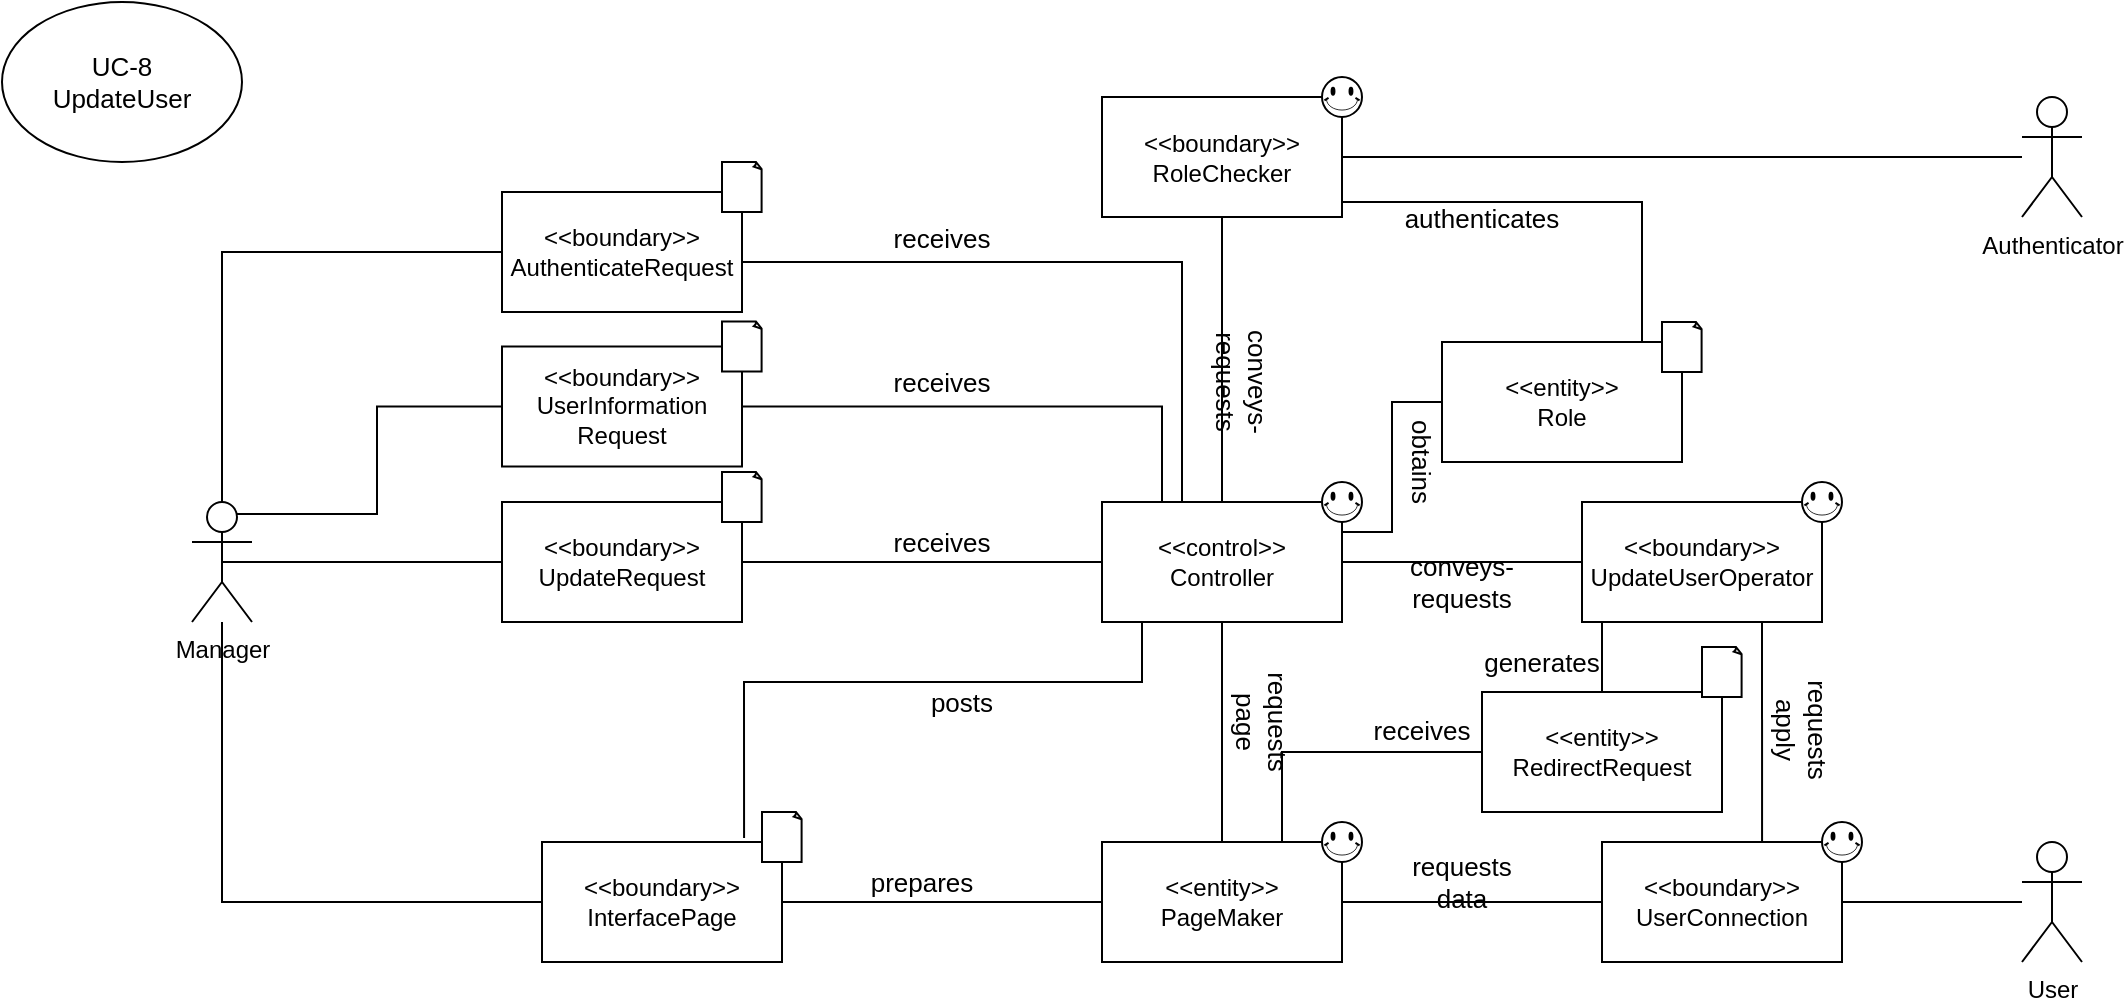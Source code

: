 <mxfile version="14.5.10" type="device"><diagram id="kgpKYQtTHZ0yAKxKKP6v" name="Page-1"><mxGraphModel dx="2272" dy="794" grid="1" gridSize="10" guides="1" tooltips="1" connect="1" arrows="1" fold="1" page="1" pageScale="1" pageWidth="850" pageHeight="1100" math="0" shadow="0"><root><mxCell id="0"/><mxCell id="1" parent="0"/><mxCell id="-DmD9gANQzE5ERQFB1o6-6" style="edgeStyle=orthogonalEdgeStyle;rounded=0;orthogonalLoop=1;jettySize=auto;html=1;exitX=0.25;exitY=1;exitDx=0;exitDy=0;entryX=0.5;entryY=0;entryDx=0;entryDy=0;endArrow=none;endFill=0;" parent="1" source="GVfgAiBOaEd9qpSt7E3c-1" target="-DmD9gANQzE5ERQFB1o6-2" edge="1"><mxGeometry relative="1" as="geometry"><Array as="points"><mxPoint x="250" y="390"/></Array></mxGeometry></mxCell><mxCell id="1H0QQicUhdirlvT4cqDt-1" style="edgeStyle=orthogonalEdgeStyle;rounded=0;orthogonalLoop=1;jettySize=auto;html=1;exitX=0.75;exitY=1;exitDx=0;exitDy=0;entryX=0.667;entryY=0.017;entryDx=0;entryDy=0;entryPerimeter=0;endArrow=none;endFill=0;" edge="1" parent="1" source="GVfgAiBOaEd9qpSt7E3c-1" target="GVfgAiBOaEd9qpSt7E3c-3"><mxGeometry relative="1" as="geometry"/></mxCell><mxCell id="GVfgAiBOaEd9qpSt7E3c-1" value="&amp;lt;&amp;lt;boundary&amp;gt;&amp;gt;&lt;br&gt;UpdateUserOperator" style="rounded=0;whiteSpace=wrap;html=1;" parent="1" vertex="1"><mxGeometry x="240" y="330" width="120" height="60" as="geometry"/></mxCell><mxCell id="GVfgAiBOaEd9qpSt7E3c-20" style="edgeStyle=orthogonalEdgeStyle;rounded=0;orthogonalLoop=1;jettySize=auto;html=1;endArrow=none;endFill=0;exitX=0.5;exitY=0.5;exitDx=0;exitDy=0;exitPerimeter=0;" parent="1" source="GVfgAiBOaEd9qpSt7E3c-2" target="GVfgAiBOaEd9qpSt7E3c-6" edge="1"><mxGeometry relative="1" as="geometry"/></mxCell><mxCell id="oRVzaBjkvqhG3Q2vVWlx-6" style="edgeStyle=orthogonalEdgeStyle;rounded=0;orthogonalLoop=1;jettySize=auto;html=1;exitX=0.75;exitY=0.1;exitDx=0;exitDy=0;exitPerimeter=0;entryX=0;entryY=0.5;entryDx=0;entryDy=0;endArrow=none;endFill=0;" parent="1" source="GVfgAiBOaEd9qpSt7E3c-2" target="oRVzaBjkvqhG3Q2vVWlx-1" edge="1"><mxGeometry relative="1" as="geometry"/></mxCell><mxCell id="GVfgAiBOaEd9qpSt7E3c-2" value="Manager" style="shape=umlActor;verticalLabelPosition=bottom;verticalAlign=top;html=1;outlineConnect=0;" parent="1" vertex="1"><mxGeometry x="-455" y="330" width="30" height="60" as="geometry"/></mxCell><mxCell id="GVfgAiBOaEd9qpSt7E3c-26" style="edgeStyle=orthogonalEdgeStyle;rounded=0;orthogonalLoop=1;jettySize=auto;html=1;endArrow=none;endFill=0;" parent="1" source="GVfgAiBOaEd9qpSt7E3c-3" target="GVfgAiBOaEd9qpSt7E3c-12" edge="1"><mxGeometry relative="1" as="geometry"/></mxCell><mxCell id="GVfgAiBOaEd9qpSt7E3c-3" value="&amp;lt;&amp;lt;boundary&amp;gt;&amp;gt;&lt;br&gt;UserConnection" style="rounded=0;whiteSpace=wrap;html=1;" parent="1" vertex="1"><mxGeometry x="250" y="500" width="120" height="60" as="geometry"/></mxCell><mxCell id="GVfgAiBOaEd9qpSt7E3c-29" style="edgeStyle=orthogonalEdgeStyle;rounded=0;orthogonalLoop=1;jettySize=auto;html=1;entryX=0.5;entryY=0;entryDx=0;entryDy=0;endArrow=none;endFill=0;" parent="1" source="GVfgAiBOaEd9qpSt7E3c-4" target="GVfgAiBOaEd9qpSt7E3c-8" edge="1"><mxGeometry relative="1" as="geometry"/></mxCell><mxCell id="GVfgAiBOaEd9qpSt7E3c-4" value="&amp;lt;&amp;lt;boundary&amp;gt;&amp;gt;&lt;br&gt;RoleChecker" style="rounded=0;whiteSpace=wrap;html=1;" parent="1" vertex="1"><mxGeometry y="127.5" width="120" height="60" as="geometry"/></mxCell><mxCell id="GVfgAiBOaEd9qpSt7E3c-15" style="edgeStyle=orthogonalEdgeStyle;rounded=0;orthogonalLoop=1;jettySize=auto;html=1;entryX=0.5;entryY=0;entryDx=0;entryDy=0;entryPerimeter=0;endArrow=none;endFill=0;" parent="1" source="GVfgAiBOaEd9qpSt7E3c-5" target="GVfgAiBOaEd9qpSt7E3c-2" edge="1"><mxGeometry relative="1" as="geometry"/></mxCell><mxCell id="GVfgAiBOaEd9qpSt7E3c-28" style="edgeStyle=orthogonalEdgeStyle;rounded=0;orthogonalLoop=1;jettySize=auto;html=1;entryX=0.25;entryY=0;entryDx=0;entryDy=0;endArrow=none;endFill=0;" parent="1" source="GVfgAiBOaEd9qpSt7E3c-5" target="GVfgAiBOaEd9qpSt7E3c-8" edge="1"><mxGeometry relative="1" as="geometry"><Array as="points"><mxPoint x="40" y="210"/><mxPoint x="40" y="330"/></Array></mxGeometry></mxCell><mxCell id="GVfgAiBOaEd9qpSt7E3c-5" value="&amp;lt;&amp;lt;boundary&amp;gt;&amp;gt;&lt;br&gt;AuthenticateRequest" style="rounded=0;whiteSpace=wrap;html=1;" parent="1" vertex="1"><mxGeometry x="-300" y="175" width="120" height="60" as="geometry"/></mxCell><mxCell id="GVfgAiBOaEd9qpSt7E3c-33" style="edgeStyle=orthogonalEdgeStyle;rounded=0;orthogonalLoop=1;jettySize=auto;html=1;fontSize=13;endArrow=none;endFill=0;" parent="1" source="GVfgAiBOaEd9qpSt7E3c-6" target="GVfgAiBOaEd9qpSt7E3c-8" edge="1"><mxGeometry relative="1" as="geometry"/></mxCell><mxCell id="GVfgAiBOaEd9qpSt7E3c-6" value="&amp;lt;&amp;lt;boundary&amp;gt;&amp;gt;&lt;br&gt;UpdateRequest" style="rounded=0;whiteSpace=wrap;html=1;" parent="1" vertex="1"><mxGeometry x="-300" y="330" width="120" height="60" as="geometry"/></mxCell><mxCell id="GVfgAiBOaEd9qpSt7E3c-24" style="edgeStyle=orthogonalEdgeStyle;rounded=0;orthogonalLoop=1;jettySize=auto;html=1;endArrow=none;endFill=0;" parent="1" source="GVfgAiBOaEd9qpSt7E3c-7" target="GVfgAiBOaEd9qpSt7E3c-2" edge="1"><mxGeometry relative="1" as="geometry"/></mxCell><mxCell id="GVfgAiBOaEd9qpSt7E3c-7" value="&amp;lt;&amp;lt;boundary&amp;gt;&amp;gt;&lt;br&gt;InterfacePage" style="rounded=0;whiteSpace=wrap;html=1;" parent="1" vertex="1"><mxGeometry x="-280" y="500" width="120" height="60" as="geometry"/></mxCell><mxCell id="GVfgAiBOaEd9qpSt7E3c-18" style="edgeStyle=orthogonalEdgeStyle;rounded=0;orthogonalLoop=1;jettySize=auto;html=1;endArrow=none;endFill=0;" parent="1" source="GVfgAiBOaEd9qpSt7E3c-8" target="GVfgAiBOaEd9qpSt7E3c-1" edge="1"><mxGeometry relative="1" as="geometry"/></mxCell><mxCell id="GVfgAiBOaEd9qpSt7E3c-27" style="edgeStyle=orthogonalEdgeStyle;rounded=0;orthogonalLoop=1;jettySize=auto;html=1;entryX=0.842;entryY=-0.033;entryDx=0;entryDy=0;entryPerimeter=0;endArrow=none;endFill=0;" parent="1" source="GVfgAiBOaEd9qpSt7E3c-8" target="GVfgAiBOaEd9qpSt7E3c-7" edge="1"><mxGeometry relative="1" as="geometry"><Array as="points"><mxPoint x="20" y="420"/><mxPoint x="-179" y="420"/></Array></mxGeometry></mxCell><mxCell id="GVfgAiBOaEd9qpSt7E3c-45" style="edgeStyle=orthogonalEdgeStyle;rounded=0;orthogonalLoop=1;jettySize=auto;html=1;entryX=0.5;entryY=0;entryDx=0;entryDy=0;fontSize=13;endArrow=none;endFill=0;" parent="1" source="GVfgAiBOaEd9qpSt7E3c-8" target="GVfgAiBOaEd9qpSt7E3c-9" edge="1"><mxGeometry relative="1" as="geometry"/></mxCell><mxCell id="GVfgAiBOaEd9qpSt7E3c-8" value="&amp;lt;&amp;lt;control&amp;gt;&amp;gt;&lt;br&gt;Controller" style="rounded=0;whiteSpace=wrap;html=1;" parent="1" vertex="1"><mxGeometry y="330" width="120" height="60" as="geometry"/></mxCell><mxCell id="GVfgAiBOaEd9qpSt7E3c-23" style="edgeStyle=orthogonalEdgeStyle;rounded=0;orthogonalLoop=1;jettySize=auto;html=1;endArrow=none;endFill=0;" parent="1" source="GVfgAiBOaEd9qpSt7E3c-9" target="GVfgAiBOaEd9qpSt7E3c-7" edge="1"><mxGeometry relative="1" as="geometry"/></mxCell><mxCell id="GVfgAiBOaEd9qpSt7E3c-25" style="edgeStyle=orthogonalEdgeStyle;rounded=0;orthogonalLoop=1;jettySize=auto;html=1;endArrow=none;endFill=0;" parent="1" source="GVfgAiBOaEd9qpSt7E3c-9" target="GVfgAiBOaEd9qpSt7E3c-3" edge="1"><mxGeometry relative="1" as="geometry"/></mxCell><mxCell id="GVfgAiBOaEd9qpSt7E3c-9" value="&amp;lt;&amp;lt;entity&amp;gt;&amp;gt;&lt;br&gt;PageMaker" style="rounded=0;whiteSpace=wrap;html=1;" parent="1" vertex="1"><mxGeometry y="500" width="120" height="60" as="geometry"/></mxCell><mxCell id="GVfgAiBOaEd9qpSt7E3c-17" style="edgeStyle=orthogonalEdgeStyle;rounded=0;orthogonalLoop=1;jettySize=auto;html=1;entryX=1;entryY=0.25;entryDx=0;entryDy=0;endArrow=none;endFill=0;" parent="1" source="GVfgAiBOaEd9qpSt7E3c-10" target="GVfgAiBOaEd9qpSt7E3c-8" edge="1"><mxGeometry relative="1" as="geometry"/></mxCell><mxCell id="GVfgAiBOaEd9qpSt7E3c-19" style="edgeStyle=orthogonalEdgeStyle;rounded=0;orthogonalLoop=1;jettySize=auto;html=1;entryX=1;entryY=0.75;entryDx=0;entryDy=0;endArrow=none;endFill=0;" parent="1" source="GVfgAiBOaEd9qpSt7E3c-10" target="GVfgAiBOaEd9qpSt7E3c-4" edge="1"><mxGeometry relative="1" as="geometry"><Array as="points"><mxPoint x="270" y="180"/><mxPoint x="120" y="180"/></Array></mxGeometry></mxCell><mxCell id="GVfgAiBOaEd9qpSt7E3c-10" value="&amp;lt;&amp;lt;entity&amp;gt;&amp;gt;&lt;br&gt;Role" style="rounded=0;whiteSpace=wrap;html=1;" parent="1" vertex="1"><mxGeometry x="170" y="250" width="120" height="60" as="geometry"/></mxCell><mxCell id="GVfgAiBOaEd9qpSt7E3c-13" style="edgeStyle=orthogonalEdgeStyle;rounded=0;orthogonalLoop=1;jettySize=auto;html=1;entryX=1;entryY=0.5;entryDx=0;entryDy=0;endArrow=none;endFill=0;" parent="1" source="GVfgAiBOaEd9qpSt7E3c-11" target="GVfgAiBOaEd9qpSt7E3c-4" edge="1"><mxGeometry relative="1" as="geometry"/></mxCell><mxCell id="GVfgAiBOaEd9qpSt7E3c-11" value="Authenticator" style="shape=umlActor;verticalLabelPosition=bottom;verticalAlign=top;html=1;outlineConnect=0;" parent="1" vertex="1"><mxGeometry x="460" y="127.5" width="30" height="60" as="geometry"/></mxCell><mxCell id="GVfgAiBOaEd9qpSt7E3c-12" value="User" style="shape=umlActor;verticalLabelPosition=bottom;verticalAlign=top;html=1;outlineConnect=0;" parent="1" vertex="1"><mxGeometry x="460" y="500" width="30" height="60" as="geometry"/></mxCell><mxCell id="GVfgAiBOaEd9qpSt7E3c-30" value="receives" style="text;html=1;strokeColor=none;fillColor=none;align=center;verticalAlign=middle;whiteSpace=wrap;rounded=0;fontSize=13;" parent="1" vertex="1"><mxGeometry x="-100" y="187.5" width="40" height="20" as="geometry"/></mxCell><mxCell id="GVfgAiBOaEd9qpSt7E3c-34" value="receives" style="text;html=1;strokeColor=none;fillColor=none;align=center;verticalAlign=middle;whiteSpace=wrap;rounded=0;fontSize=13;" parent="1" vertex="1"><mxGeometry x="-100" y="340" width="40" height="20" as="geometry"/></mxCell><mxCell id="GVfgAiBOaEd9qpSt7E3c-35" value="posts" style="text;html=1;strokeColor=none;fillColor=none;align=center;verticalAlign=middle;whiteSpace=wrap;rounded=0;fontSize=13;" parent="1" vertex="1"><mxGeometry x="-90" y="420" width="40" height="20" as="geometry"/></mxCell><mxCell id="GVfgAiBOaEd9qpSt7E3c-38" value="prepares" style="text;html=1;strokeColor=none;fillColor=none;align=center;verticalAlign=middle;whiteSpace=wrap;rounded=0;fontSize=13;" parent="1" vertex="1"><mxGeometry x="-110" y="510" width="40" height="20" as="geometry"/></mxCell><mxCell id="GVfgAiBOaEd9qpSt7E3c-39" value="requests data" style="text;html=1;strokeColor=none;fillColor=none;align=center;verticalAlign=middle;whiteSpace=wrap;rounded=0;fontSize=13;" parent="1" vertex="1"><mxGeometry x="160" y="510" width="40" height="20" as="geometry"/></mxCell><mxCell id="GVfgAiBOaEd9qpSt7E3c-40" value="conveys-requests" style="text;html=1;strokeColor=none;fillColor=none;align=center;verticalAlign=middle;whiteSpace=wrap;rounded=0;fontSize=13;rotation=90;" parent="1" vertex="1"><mxGeometry x="50" y="260" width="40" height="20" as="geometry"/></mxCell><mxCell id="GVfgAiBOaEd9qpSt7E3c-41" value="conveys-requests" style="text;html=1;strokeColor=none;fillColor=none;align=center;verticalAlign=middle;whiteSpace=wrap;rounded=0;fontSize=13;" parent="1" vertex="1"><mxGeometry x="160" y="360" width="40" height="20" as="geometry"/></mxCell><mxCell id="GVfgAiBOaEd9qpSt7E3c-42" value="obtains" style="text;html=1;strokeColor=none;fillColor=none;align=center;verticalAlign=middle;whiteSpace=wrap;rounded=0;fontSize=13;rotation=90;" parent="1" vertex="1"><mxGeometry x="140" y="300" width="40" height="20" as="geometry"/></mxCell><mxCell id="GVfgAiBOaEd9qpSt7E3c-44" value="authenticates" style="text;html=1;strokeColor=none;fillColor=none;align=center;verticalAlign=middle;whiteSpace=wrap;rounded=0;fontSize=13;" parent="1" vertex="1"><mxGeometry x="170" y="177.5" width="40" height="20" as="geometry"/></mxCell><mxCell id="GVfgAiBOaEd9qpSt7E3c-46" value="requests page" style="text;html=1;strokeColor=none;fillColor=none;align=center;verticalAlign=middle;whiteSpace=wrap;rounded=0;fontSize=13;rotation=90;" parent="1" vertex="1"><mxGeometry x="60" y="430" width="40" height="20" as="geometry"/></mxCell><mxCell id="GVfgAiBOaEd9qpSt7E3c-47" value="" style="verticalLabelPosition=bottom;verticalAlign=top;html=1;shape=mxgraph.basic.smiley;fontSize=13;" parent="1" vertex="1"><mxGeometry x="110" y="490" width="20" height="20" as="geometry"/></mxCell><mxCell id="GVfgAiBOaEd9qpSt7E3c-48" value="" style="verticalLabelPosition=bottom;verticalAlign=top;html=1;shape=mxgraph.basic.smiley;fontSize=13;" parent="1" vertex="1"><mxGeometry x="110" y="320" width="20" height="20" as="geometry"/></mxCell><mxCell id="GVfgAiBOaEd9qpSt7E3c-50" value="" style="verticalLabelPosition=bottom;verticalAlign=top;html=1;shape=mxgraph.basic.smiley;fontSize=13;" parent="1" vertex="1"><mxGeometry x="110" y="117.5" width="20" height="20" as="geometry"/></mxCell><mxCell id="GVfgAiBOaEd9qpSt7E3c-51" value="" style="verticalLabelPosition=bottom;verticalAlign=top;html=1;shape=mxgraph.basic.smiley;fontSize=13;" parent="1" vertex="1"><mxGeometry x="350" y="320" width="20" height="20" as="geometry"/></mxCell><mxCell id="GVfgAiBOaEd9qpSt7E3c-52" value="" style="verticalLabelPosition=bottom;verticalAlign=top;html=1;shape=mxgraph.basic.smiley;fontSize=13;" parent="1" vertex="1"><mxGeometry x="360" y="490" width="20" height="20" as="geometry"/></mxCell><mxCell id="GVfgAiBOaEd9qpSt7E3c-53" value="" style="whiteSpace=wrap;html=1;shape=mxgraph.basic.document;fontSize=13;" parent="1" vertex="1"><mxGeometry x="280" y="240" width="20" height="25" as="geometry"/></mxCell><mxCell id="GVfgAiBOaEd9qpSt7E3c-56" value="" style="whiteSpace=wrap;html=1;shape=mxgraph.basic.document;fontSize=13;" parent="1" vertex="1"><mxGeometry x="-190" y="160" width="20" height="25" as="geometry"/></mxCell><mxCell id="GVfgAiBOaEd9qpSt7E3c-57" value="" style="whiteSpace=wrap;html=1;shape=mxgraph.basic.document;fontSize=13;" parent="1" vertex="1"><mxGeometry x="-190" y="315" width="20" height="25" as="geometry"/></mxCell><mxCell id="GVfgAiBOaEd9qpSt7E3c-58" value="" style="whiteSpace=wrap;html=1;shape=mxgraph.basic.document;fontSize=13;" parent="1" vertex="1"><mxGeometry x="-170" y="485" width="20" height="25" as="geometry"/></mxCell><mxCell id="GVfgAiBOaEd9qpSt7E3c-60" value="UC-8&lt;br&gt;UpdateUser" style="ellipse;whiteSpace=wrap;html=1;fontSize=13;" parent="1" vertex="1"><mxGeometry x="-550" y="80" width="120" height="80" as="geometry"/></mxCell><mxCell id="-DmD9gANQzE5ERQFB1o6-5" style="edgeStyle=orthogonalEdgeStyle;rounded=0;orthogonalLoop=1;jettySize=auto;html=1;exitX=0;exitY=0.5;exitDx=0;exitDy=0;entryX=0.75;entryY=0;entryDx=0;entryDy=0;endArrow=none;endFill=0;" parent="1" source="-DmD9gANQzE5ERQFB1o6-2" target="GVfgAiBOaEd9qpSt7E3c-9" edge="1"><mxGeometry relative="1" as="geometry"/></mxCell><mxCell id="-DmD9gANQzE5ERQFB1o6-2" value="&amp;lt;&amp;lt;entity&amp;gt;&amp;gt;&lt;br&gt;RedirectRequest" style="rounded=0;whiteSpace=wrap;html=1;" parent="1" vertex="1"><mxGeometry x="190" y="425" width="120" height="60" as="geometry"/></mxCell><mxCell id="-DmD9gANQzE5ERQFB1o6-3" value="" style="whiteSpace=wrap;html=1;shape=mxgraph.basic.document;fontSize=13;" parent="1" vertex="1"><mxGeometry x="300" y="402.5" width="20" height="25" as="geometry"/></mxCell><mxCell id="-DmD9gANQzE5ERQFB1o6-7" value="generates" style="text;html=1;strokeColor=none;fillColor=none;align=center;verticalAlign=middle;whiteSpace=wrap;rounded=0;fontSize=13;" parent="1" vertex="1"><mxGeometry x="200" y="400" width="40" height="20" as="geometry"/></mxCell><mxCell id="-DmD9gANQzE5ERQFB1o6-9" value="receives" style="text;html=1;strokeColor=none;fillColor=none;align=center;verticalAlign=middle;whiteSpace=wrap;rounded=0;fontSize=13;" parent="1" vertex="1"><mxGeometry x="140" y="434" width="40" height="20" as="geometry"/></mxCell><mxCell id="oRVzaBjkvqhG3Q2vVWlx-5" style="edgeStyle=orthogonalEdgeStyle;rounded=0;orthogonalLoop=1;jettySize=auto;html=1;exitX=1;exitY=0.5;exitDx=0;exitDy=0;entryX=0.25;entryY=0;entryDx=0;entryDy=0;endArrow=none;endFill=0;" parent="1" source="oRVzaBjkvqhG3Q2vVWlx-1" target="GVfgAiBOaEd9qpSt7E3c-8" edge="1"><mxGeometry relative="1" as="geometry"/></mxCell><mxCell id="oRVzaBjkvqhG3Q2vVWlx-1" value="&amp;lt;&amp;lt;boundary&amp;gt;&amp;gt;&lt;br&gt;UserInformation&lt;br&gt;Request" style="rounded=0;whiteSpace=wrap;html=1;" parent="1" vertex="1"><mxGeometry x="-300" y="252.25" width="120" height="60" as="geometry"/></mxCell><mxCell id="oRVzaBjkvqhG3Q2vVWlx-2" value="" style="whiteSpace=wrap;html=1;shape=mxgraph.basic.document;fontSize=13;" parent="1" vertex="1"><mxGeometry x="-190" y="239.75" width="20" height="25" as="geometry"/></mxCell><mxCell id="oRVzaBjkvqhG3Q2vVWlx-7" value="receives" style="text;html=1;strokeColor=none;fillColor=none;align=center;verticalAlign=middle;whiteSpace=wrap;rounded=0;fontSize=13;" parent="1" vertex="1"><mxGeometry x="-100" y="260" width="40" height="20" as="geometry"/></mxCell><mxCell id="1H0QQicUhdirlvT4cqDt-2" value="requests apply" style="text;html=1;strokeColor=none;fillColor=none;align=center;verticalAlign=middle;whiteSpace=wrap;rounded=0;fontSize=13;rotation=90;" vertex="1" parent="1"><mxGeometry x="330" y="434" width="40" height="20" as="geometry"/></mxCell></root></mxGraphModel></diagram></mxfile>